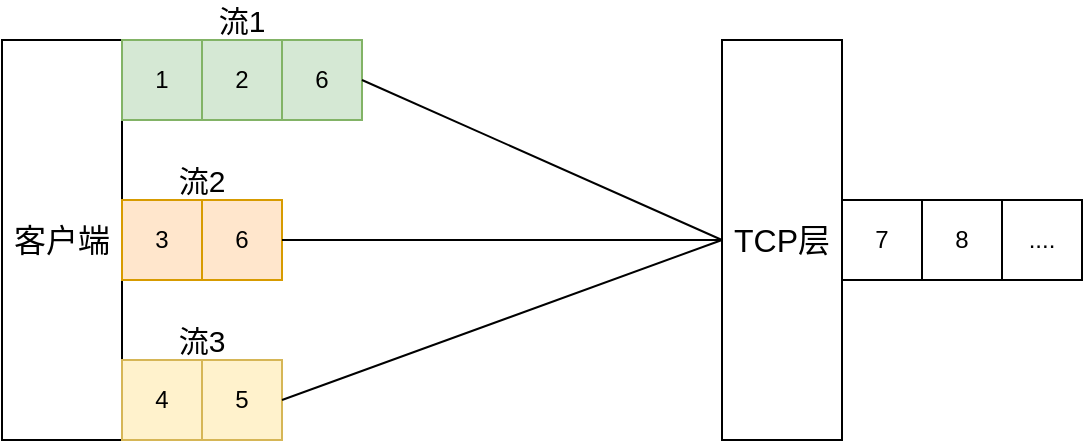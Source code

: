 <mxfile version="10.7.7" type="device"><diagram id="EMKwSm_1XgCsrIvMxEhT" name="第 1 页"><mxGraphModel dx="951" dy="596" grid="1" gridSize="10" guides="1" tooltips="1" connect="1" arrows="1" fold="1" page="1" pageScale="1" pageWidth="827" pageHeight="1169" math="0" shadow="0"><root><mxCell id="0"/><mxCell id="1" parent="0"/><mxCell id="ArdBtB_Z19iquvvy2KDK-1" value="&lt;font style=&quot;font-size: 16px&quot;&gt;客户端&lt;/font&gt;" style="rounded=0;whiteSpace=wrap;html=1;" vertex="1" parent="1"><mxGeometry y="120" width="60" height="200" as="geometry"/></mxCell><mxCell id="ArdBtB_Z19iquvvy2KDK-2" value="&lt;font style=&quot;font-size: 16px&quot;&gt;TCP层&lt;/font&gt;" style="rounded=0;whiteSpace=wrap;html=1;" vertex="1" parent="1"><mxGeometry x="360" y="120" width="60" height="200" as="geometry"/></mxCell><mxCell id="ArdBtB_Z19iquvvy2KDK-20" value="1" style="rounded=0;whiteSpace=wrap;html=1;fillColor=#d5e8d4;strokeColor=#82b366;" vertex="1" parent="1"><mxGeometry x="60" y="120" width="40" height="40" as="geometry"/></mxCell><mxCell id="ArdBtB_Z19iquvvy2KDK-21" value="2" style="rounded=0;whiteSpace=wrap;html=1;fillColor=#d5e8d4;strokeColor=#82b366;" vertex="1" parent="1"><mxGeometry x="100" y="120" width="40" height="40" as="geometry"/></mxCell><mxCell id="ArdBtB_Z19iquvvy2KDK-22" value="6" style="rounded=0;whiteSpace=wrap;html=1;fillColor=#d5e8d4;strokeColor=#82b366;" vertex="1" parent="1"><mxGeometry x="140" y="120" width="40" height="40" as="geometry"/></mxCell><mxCell id="ArdBtB_Z19iquvvy2KDK-23" value="3" style="rounded=0;whiteSpace=wrap;html=1;fillColor=#ffe6cc;strokeColor=#d79b00;" vertex="1" parent="1"><mxGeometry x="60" y="200" width="40" height="40" as="geometry"/></mxCell><mxCell id="ArdBtB_Z19iquvvy2KDK-24" value="4" style="rounded=0;whiteSpace=wrap;html=1;fillColor=#fff2cc;strokeColor=#d6b656;" vertex="1" parent="1"><mxGeometry x="60" y="280" width="40" height="40" as="geometry"/></mxCell><mxCell id="ArdBtB_Z19iquvvy2KDK-25" value="5" style="rounded=0;whiteSpace=wrap;html=1;fillColor=#fff2cc;strokeColor=#d6b656;" vertex="1" parent="1"><mxGeometry x="100" y="280" width="40" height="40" as="geometry"/></mxCell><mxCell id="ArdBtB_Z19iquvvy2KDK-26" value="6" style="rounded=0;whiteSpace=wrap;html=1;fillColor=#ffe6cc;strokeColor=#d79b00;" vertex="1" parent="1"><mxGeometry x="100" y="200" width="40" height="40" as="geometry"/></mxCell><mxCell id="ArdBtB_Z19iquvvy2KDK-27" value="7" style="rounded=0;whiteSpace=wrap;html=1;" vertex="1" parent="1"><mxGeometry x="420" y="200" width="40" height="40" as="geometry"/></mxCell><mxCell id="ArdBtB_Z19iquvvy2KDK-28" value="8" style="rounded=0;whiteSpace=wrap;html=1;" vertex="1" parent="1"><mxGeometry x="460" y="200" width="40" height="40" as="geometry"/></mxCell><mxCell id="ArdBtB_Z19iquvvy2KDK-31" value="...." style="rounded=0;whiteSpace=wrap;html=1;" vertex="1" parent="1"><mxGeometry x="500" y="200" width="40" height="40" as="geometry"/></mxCell><mxCell id="ArdBtB_Z19iquvvy2KDK-32" value="" style="endArrow=none;html=1;exitX=1;exitY=0.5;exitDx=0;exitDy=0;entryX=0;entryY=0.5;entryDx=0;entryDy=0;" edge="1" parent="1" source="ArdBtB_Z19iquvvy2KDK-22" target="ArdBtB_Z19iquvvy2KDK-2"><mxGeometry width="50" height="50" relative="1" as="geometry"><mxPoint x="180" y="150" as="sourcePoint"/><mxPoint x="280" y="230" as="targetPoint"/></mxGeometry></mxCell><mxCell id="ArdBtB_Z19iquvvy2KDK-33" value="" style="endArrow=none;html=1;exitX=1;exitY=0.5;exitDx=0;exitDy=0;entryX=0;entryY=0.5;entryDx=0;entryDy=0;" edge="1" parent="1" source="ArdBtB_Z19iquvvy2KDK-26" target="ArdBtB_Z19iquvvy2KDK-2"><mxGeometry width="50" height="50" relative="1" as="geometry"><mxPoint x="190" y="150" as="sourcePoint"/><mxPoint x="240" y="220" as="targetPoint"/></mxGeometry></mxCell><mxCell id="ArdBtB_Z19iquvvy2KDK-34" value="" style="endArrow=none;html=1;exitX=1;exitY=0.5;exitDx=0;exitDy=0;entryX=0;entryY=0.5;entryDx=0;entryDy=0;" edge="1" parent="1" source="ArdBtB_Z19iquvvy2KDK-25" target="ArdBtB_Z19iquvvy2KDK-2"><mxGeometry width="50" height="50" relative="1" as="geometry"><mxPoint x="150" y="230" as="sourcePoint"/><mxPoint x="250" y="230" as="targetPoint"/></mxGeometry></mxCell><mxCell id="ArdBtB_Z19iquvvy2KDK-35" value="&lt;font style=&quot;font-size: 15px&quot;&gt;流1&lt;/font&gt;" style="text;html=1;strokeColor=none;fillColor=none;align=center;verticalAlign=middle;whiteSpace=wrap;rounded=0;" vertex="1" parent="1"><mxGeometry x="100" y="100" width="40" height="20" as="geometry"/></mxCell><mxCell id="ArdBtB_Z19iquvvy2KDK-36" value="&lt;font style=&quot;font-size: 15px&quot;&gt;流2&lt;/font&gt;" style="text;html=1;strokeColor=none;fillColor=none;align=center;verticalAlign=middle;whiteSpace=wrap;rounded=0;" vertex="1" parent="1"><mxGeometry x="80" y="180" width="40" height="20" as="geometry"/></mxCell><mxCell id="ArdBtB_Z19iquvvy2KDK-37" value="&lt;font style=&quot;font-size: 15px&quot;&gt;流3&lt;/font&gt;" style="text;html=1;strokeColor=none;fillColor=none;align=center;verticalAlign=middle;whiteSpace=wrap;rounded=0;" vertex="1" parent="1"><mxGeometry x="80" y="260" width="40" height="20" as="geometry"/></mxCell></root></mxGraphModel></diagram></mxfile>